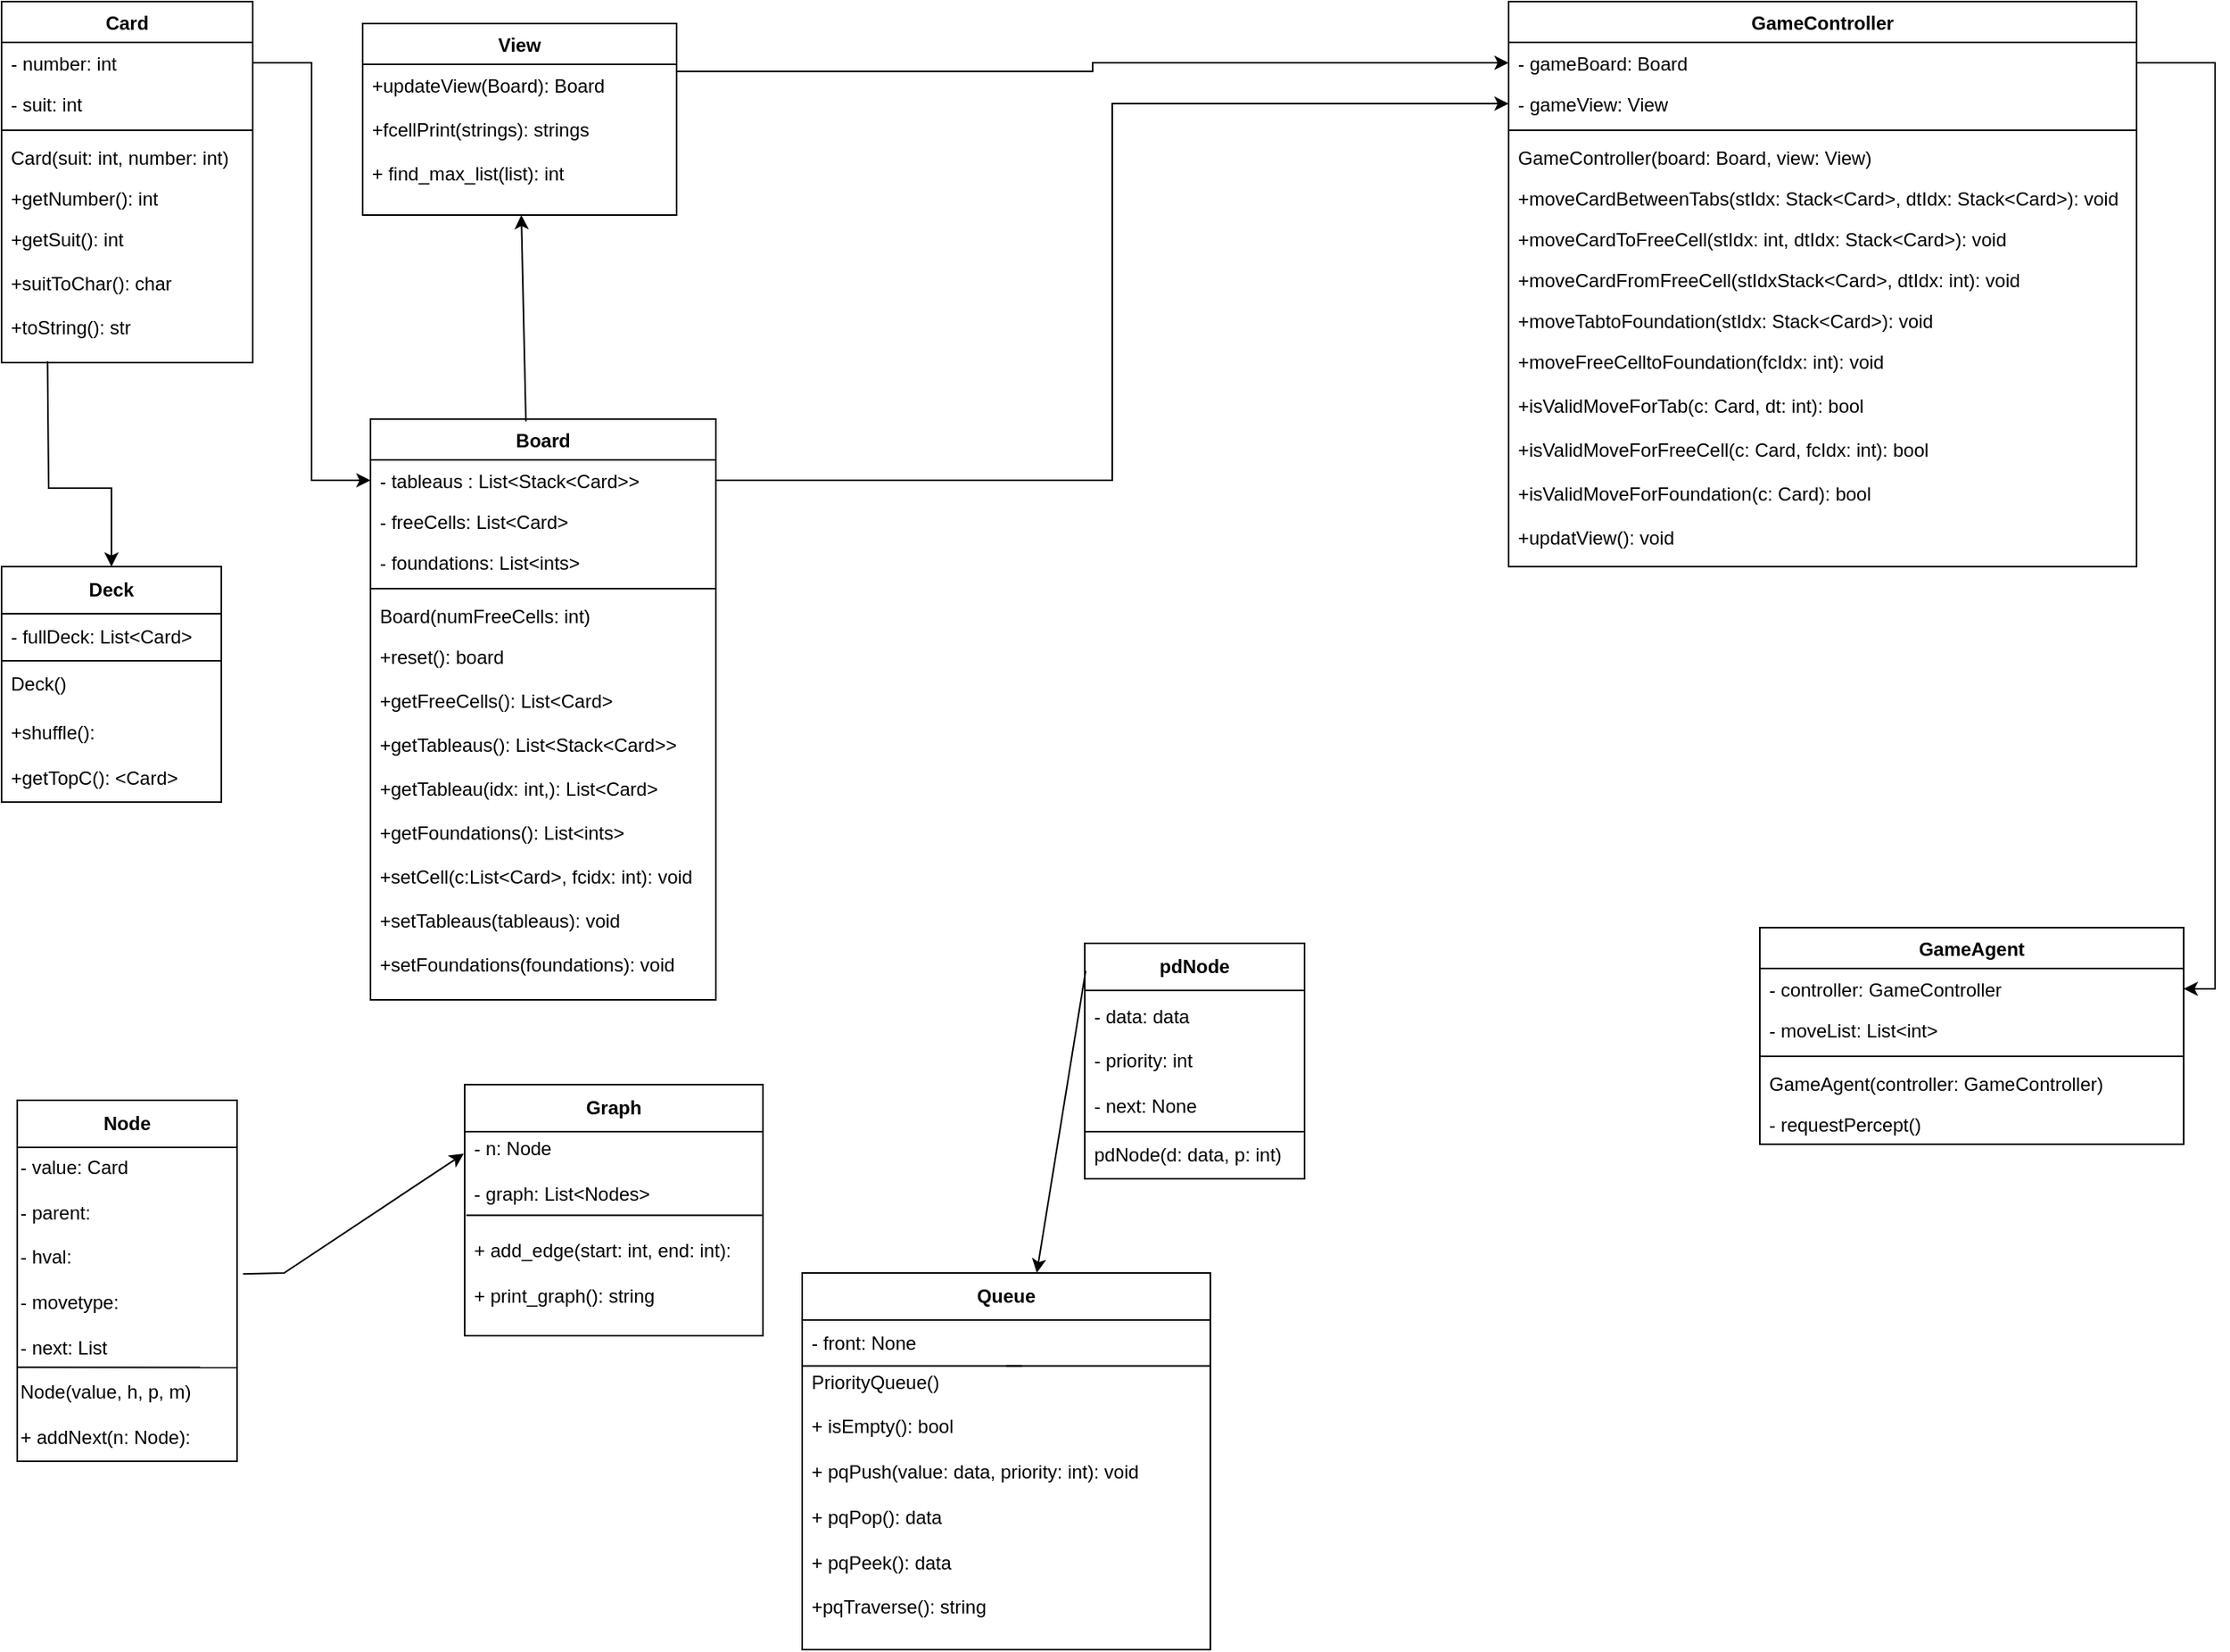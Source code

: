 <mxfile version="20.8.16" type="device"><diagram name="General Overview" id="LK1h2GTAjDa6l90xB2GM"><mxGraphModel dx="2333" dy="1380" grid="1" gridSize="10" guides="1" tooltips="1" connect="1" arrows="1" fold="1" page="1" pageScale="1" pageWidth="850" pageHeight="1100" math="0" shadow="0"><root><mxCell id="0"/><mxCell id="1" parent="0"/><mxCell id="2Orxm3HJHTEa6bugGMiY-1" value="Card" style="swimlane;fontStyle=1;align=center;verticalAlign=top;childLayout=stackLayout;horizontal=1;startSize=26;horizontalStack=0;resizeParent=1;resizeParentMax=0;resizeLast=0;collapsible=1;marginBottom=0;" parent="1" vertex="1"><mxGeometry x="10" y="10" width="160" height="230" as="geometry"/></mxCell><mxCell id="2Orxm3HJHTEa6bugGMiY-2" value="- number: int" style="text;strokeColor=none;fillColor=none;align=left;verticalAlign=top;spacingLeft=4;spacingRight=4;overflow=hidden;rotatable=0;points=[[0,0.5],[1,0.5]];portConstraint=eastwest;" parent="2Orxm3HJHTEa6bugGMiY-1" vertex="1"><mxGeometry y="26" width="160" height="26" as="geometry"/></mxCell><mxCell id="2Orxm3HJHTEa6bugGMiY-5" value="- suit: int" style="text;strokeColor=none;fillColor=none;align=left;verticalAlign=top;spacingLeft=4;spacingRight=4;overflow=hidden;rotatable=0;points=[[0,0.5],[1,0.5]];portConstraint=eastwest;" parent="2Orxm3HJHTEa6bugGMiY-1" vertex="1"><mxGeometry y="52" width="160" height="26" as="geometry"/></mxCell><mxCell id="2Orxm3HJHTEa6bugGMiY-3" value="" style="line;strokeWidth=1;fillColor=none;align=left;verticalAlign=middle;spacingTop=-1;spacingLeft=3;spacingRight=3;rotatable=0;labelPosition=right;points=[];portConstraint=eastwest;strokeColor=inherit;" parent="2Orxm3HJHTEa6bugGMiY-1" vertex="1"><mxGeometry y="78" width="160" height="8" as="geometry"/></mxCell><mxCell id="2Orxm3HJHTEa6bugGMiY-4" value="Card(suit: int, number: int)" style="text;strokeColor=none;fillColor=none;align=left;verticalAlign=top;spacingLeft=4;spacingRight=4;overflow=hidden;rotatable=0;points=[[0,0.5],[1,0.5]];portConstraint=eastwest;" parent="2Orxm3HJHTEa6bugGMiY-1" vertex="1"><mxGeometry y="86" width="160" height="26" as="geometry"/></mxCell><mxCell id="2Orxm3HJHTEa6bugGMiY-6" value="+getNumber(): int   " style="text;strokeColor=none;fillColor=none;align=left;verticalAlign=top;spacingLeft=4;spacingRight=4;overflow=hidden;rotatable=0;points=[[0,0.5],[1,0.5]];portConstraint=eastwest;" parent="2Orxm3HJHTEa6bugGMiY-1" vertex="1"><mxGeometry y="112" width="160" height="26" as="geometry"/></mxCell><mxCell id="2Orxm3HJHTEa6bugGMiY-7" value="+getSuit(): int&#10;&#10;+suitToChar(): char&#10;&#10;+toString(): str" style="text;strokeColor=none;fillColor=none;align=left;verticalAlign=top;spacingLeft=4;spacingRight=4;overflow=hidden;rotatable=0;points=[[0,0.5],[1,0.5]];portConstraint=eastwest;" parent="2Orxm3HJHTEa6bugGMiY-1" vertex="1"><mxGeometry y="138" width="160" height="92" as="geometry"/></mxCell><mxCell id="2Orxm3HJHTEa6bugGMiY-8" value="Board" style="swimlane;fontStyle=1;align=center;verticalAlign=top;childLayout=stackLayout;horizontal=1;startSize=26;horizontalStack=0;resizeParent=1;resizeParentMax=0;resizeLast=0;collapsible=1;marginBottom=0;" parent="1" vertex="1"><mxGeometry x="245" y="276" width="220" height="370" as="geometry"/></mxCell><mxCell id="2Orxm3HJHTEa6bugGMiY-9" value="- tableaus : List&lt;Stack&lt;Card&gt;&gt;" style="text;strokeColor=none;fillColor=none;align=left;verticalAlign=top;spacingLeft=4;spacingRight=4;overflow=hidden;rotatable=0;points=[[0,0.5],[1,0.5]];portConstraint=eastwest;" parent="2Orxm3HJHTEa6bugGMiY-8" vertex="1"><mxGeometry y="26" width="220" height="26" as="geometry"/></mxCell><mxCell id="2Orxm3HJHTEa6bugGMiY-10" value="- freeCells: List&lt;Card&gt;" style="text;strokeColor=none;fillColor=none;align=left;verticalAlign=top;spacingLeft=4;spacingRight=4;overflow=hidden;rotatable=0;points=[[0,0.5],[1,0.5]];portConstraint=eastwest;" parent="2Orxm3HJHTEa6bugGMiY-8" vertex="1"><mxGeometry y="52" width="220" height="26" as="geometry"/></mxCell><mxCell id="2Orxm3HJHTEa6bugGMiY-18" value="- foundations: List&lt;ints&gt;" style="text;strokeColor=none;fillColor=none;align=left;verticalAlign=top;spacingLeft=4;spacingRight=4;overflow=hidden;rotatable=0;points=[[0,0.5],[1,0.5]];portConstraint=eastwest;" parent="2Orxm3HJHTEa6bugGMiY-8" vertex="1"><mxGeometry y="78" width="220" height="26" as="geometry"/></mxCell><mxCell id="2Orxm3HJHTEa6bugGMiY-11" value="" style="line;strokeWidth=1;fillColor=none;align=left;verticalAlign=middle;spacingTop=-1;spacingLeft=3;spacingRight=3;rotatable=0;labelPosition=right;points=[];portConstraint=eastwest;strokeColor=inherit;" parent="2Orxm3HJHTEa6bugGMiY-8" vertex="1"><mxGeometry y="104" width="220" height="8" as="geometry"/></mxCell><mxCell id="2Orxm3HJHTEa6bugGMiY-12" value="Board(numFreeCells: int)" style="text;strokeColor=none;fillColor=none;align=left;verticalAlign=top;spacingLeft=4;spacingRight=4;overflow=hidden;rotatable=0;points=[[0,0.5],[1,0.5]];portConstraint=eastwest;" parent="2Orxm3HJHTEa6bugGMiY-8" vertex="1"><mxGeometry y="112" width="220" height="26" as="geometry"/></mxCell><mxCell id="2Orxm3HJHTEa6bugGMiY-13" value="+reset(): board&#10;&#10;+getFreeCells(): List&lt;Card&gt;&#10;&#10;+getTableaus(): List&lt;Stack&lt;Card&gt;&gt;&#10;&#10;+getTableau(idx: int,): List&lt;Card&gt;&#10;&#10;+getFoundations(): List&lt;ints&gt;&#10;&#10;+setCell(c:List&lt;Card&gt;, fcidx: int): void&#10;&#10;+setTableaus(tableaus): void&#10;&#10;+setFoundations(foundations): void" style="text;strokeColor=none;fillColor=none;align=left;verticalAlign=top;spacingLeft=4;spacingRight=4;overflow=hidden;rotatable=0;points=[[0,0.5],[1,0.5]];portConstraint=eastwest;" parent="2Orxm3HJHTEa6bugGMiY-8" vertex="1"><mxGeometry y="138" width="220" height="232" as="geometry"/></mxCell><mxCell id="2Orxm3HJHTEa6bugGMiY-24" style="edgeStyle=orthogonalEdgeStyle;rounded=0;orthogonalLoop=1;jettySize=auto;html=1;exitX=1;exitY=0.5;exitDx=0;exitDy=0;entryX=0;entryY=0.5;entryDx=0;entryDy=0;" parent="1" source="2Orxm3HJHTEa6bugGMiY-2" target="2Orxm3HJHTEa6bugGMiY-9" edge="1"><mxGeometry relative="1" as="geometry"/></mxCell><mxCell id="2Orxm3HJHTEa6bugGMiY-30" value="GameController" style="swimlane;fontStyle=1;align=center;verticalAlign=top;childLayout=stackLayout;horizontal=1;startSize=26;horizontalStack=0;resizeParent=1;resizeParentMax=0;resizeLast=0;collapsible=1;marginBottom=0;" parent="1" vertex="1"><mxGeometry x="970" y="10" width="400" height="360" as="geometry"/></mxCell><mxCell id="2Orxm3HJHTEa6bugGMiY-45" value="- gameBoard: Board" style="text;strokeColor=none;fillColor=none;align=left;verticalAlign=top;spacingLeft=4;spacingRight=4;overflow=hidden;rotatable=0;points=[[0,0.5],[1,0.5]];portConstraint=eastwest;" parent="2Orxm3HJHTEa6bugGMiY-30" vertex="1"><mxGeometry y="26" width="400" height="26" as="geometry"/></mxCell><mxCell id="2Orxm3HJHTEa6bugGMiY-31" value="- gameView: View" style="text;strokeColor=none;fillColor=none;align=left;verticalAlign=top;spacingLeft=4;spacingRight=4;overflow=hidden;rotatable=0;points=[[0,0.5],[1,0.5]];portConstraint=eastwest;" parent="2Orxm3HJHTEa6bugGMiY-30" vertex="1"><mxGeometry y="52" width="400" height="26" as="geometry"/></mxCell><mxCell id="2Orxm3HJHTEa6bugGMiY-32" value="" style="line;strokeWidth=1;fillColor=none;align=left;verticalAlign=middle;spacingTop=-1;spacingLeft=3;spacingRight=3;rotatable=0;labelPosition=right;points=[];portConstraint=eastwest;strokeColor=inherit;" parent="2Orxm3HJHTEa6bugGMiY-30" vertex="1"><mxGeometry y="78" width="400" height="8" as="geometry"/></mxCell><mxCell id="2Orxm3HJHTEa6bugGMiY-33" value="GameController(board: Board, view: View)" style="text;strokeColor=none;fillColor=none;align=left;verticalAlign=top;spacingLeft=4;spacingRight=4;overflow=hidden;rotatable=0;points=[[0,0.5],[1,0.5]];portConstraint=eastwest;" parent="2Orxm3HJHTEa6bugGMiY-30" vertex="1"><mxGeometry y="86" width="400" height="26" as="geometry"/></mxCell><mxCell id="2Orxm3HJHTEa6bugGMiY-35" value="+moveCardBetweenTabs(stIdx: Stack&lt;Card&gt;, dtIdx: Stack&lt;Card&gt;): void" style="text;strokeColor=none;fillColor=none;align=left;verticalAlign=top;spacingLeft=4;spacingRight=4;overflow=hidden;rotatable=0;points=[[0,0.5],[1,0.5]];portConstraint=eastwest;" parent="2Orxm3HJHTEa6bugGMiY-30" vertex="1"><mxGeometry y="112" width="400" height="26" as="geometry"/></mxCell><mxCell id="2Orxm3HJHTEa6bugGMiY-36" value="+moveCardToFreeCell(stIdx: int, dtIdx: Stack&lt;Card&gt;): void" style="text;strokeColor=none;fillColor=none;align=left;verticalAlign=top;spacingLeft=4;spacingRight=4;overflow=hidden;rotatable=0;points=[[0,0.5],[1,0.5]];portConstraint=eastwest;" parent="2Orxm3HJHTEa6bugGMiY-30" vertex="1"><mxGeometry y="138" width="400" height="26" as="geometry"/></mxCell><mxCell id="2Orxm3HJHTEa6bugGMiY-37" value="+moveCardFromFreeCell(stIdxStack&lt;Card&gt;, dtIdx: int): void" style="text;strokeColor=none;fillColor=none;align=left;verticalAlign=top;spacingLeft=4;spacingRight=4;overflow=hidden;rotatable=0;points=[[0,0.5],[1,0.5]];portConstraint=eastwest;" parent="2Orxm3HJHTEa6bugGMiY-30" vertex="1"><mxGeometry y="164" width="400" height="26" as="geometry"/></mxCell><mxCell id="2Orxm3HJHTEa6bugGMiY-39" value="+moveTabtoFoundation(stIdx: Stack&lt;Card&gt;): void" style="text;strokeColor=none;fillColor=none;align=left;verticalAlign=top;spacingLeft=4;spacingRight=4;overflow=hidden;rotatable=0;points=[[0,0.5],[1,0.5]];portConstraint=eastwest;" parent="2Orxm3HJHTEa6bugGMiY-30" vertex="1"><mxGeometry y="190" width="400" height="26" as="geometry"/></mxCell><mxCell id="2Orxm3HJHTEa6bugGMiY-54" value="+moveFreeCelltoFoundation(fcIdx: int): void&#10;&#10;+isValidMoveForTab(c: Card, dt: int): bool&#10;&#10;+isValidMoveForFreeCell(c: Card, fcIdx: int): bool&#10;&#10;+isValidMoveForFoundation(c: Card): bool&#10;&#10;+updatView(): void" style="text;strokeColor=none;fillColor=none;align=left;verticalAlign=top;spacingLeft=4;spacingRight=4;overflow=hidden;rotatable=0;points=[[0,0.5],[1,0.5]];portConstraint=eastwest;" parent="2Orxm3HJHTEa6bugGMiY-30" vertex="1"><mxGeometry y="216" width="400" height="144" as="geometry"/></mxCell><mxCell id="2Orxm3HJHTEa6bugGMiY-34" style="edgeStyle=orthogonalEdgeStyle;rounded=0;orthogonalLoop=1;jettySize=auto;html=1;exitX=1;exitY=0.5;exitDx=0;exitDy=0;entryX=0;entryY=0.5;entryDx=0;entryDy=0;" parent="1" source="2Orxm3HJHTEa6bugGMiY-9" target="2Orxm3HJHTEa6bugGMiY-31" edge="1"><mxGeometry relative="1" as="geometry"/></mxCell><mxCell id="2Orxm3HJHTEa6bugGMiY-46" style="edgeStyle=orthogonalEdgeStyle;rounded=0;orthogonalLoop=1;jettySize=auto;html=1;exitX=1;exitY=0.25;exitDx=0;exitDy=0;entryX=0;entryY=0.5;entryDx=0;entryDy=0;" parent="1" source="2Orxm3HJHTEa6bugGMiY-40" target="2Orxm3HJHTEa6bugGMiY-45" edge="1"><mxGeometry relative="1" as="geometry"/></mxCell><mxCell id="2Orxm3HJHTEa6bugGMiY-40" value="View" style="swimlane;fontStyle=1;align=center;verticalAlign=top;childLayout=stackLayout;horizontal=1;startSize=26;horizontalStack=0;resizeParent=1;resizeParentMax=0;resizeLast=0;collapsible=1;marginBottom=0;" parent="1" vertex="1"><mxGeometry x="240" y="24" width="200" height="122" as="geometry"/></mxCell><mxCell id="2Orxm3HJHTEa6bugGMiY-43" value="+updateView(Board): Board&#10;&#10;+fcellPrint(strings): strings&#10;&#10;+ find_max_list(list): int" style="text;strokeColor=none;fillColor=none;align=left;verticalAlign=top;spacingLeft=4;spacingRight=4;overflow=hidden;rotatable=0;points=[[0,0.5],[1,0.5]];portConstraint=eastwest;" parent="2Orxm3HJHTEa6bugGMiY-40" vertex="1"><mxGeometry y="26" width="200" height="96" as="geometry"/></mxCell><mxCell id="2Orxm3HJHTEa6bugGMiY-47" value="GameAgent" style="swimlane;fontStyle=1;align=center;verticalAlign=top;childLayout=stackLayout;horizontal=1;startSize=26;horizontalStack=0;resizeParent=1;resizeParentMax=0;resizeLast=0;collapsible=1;marginBottom=0;" parent="1" vertex="1"><mxGeometry x="1130" y="600" width="270" height="138" as="geometry"/></mxCell><mxCell id="2Orxm3HJHTEa6bugGMiY-51" value="- controller: GameController" style="text;strokeColor=none;fillColor=none;align=left;verticalAlign=top;spacingLeft=4;spacingRight=4;overflow=hidden;rotatable=0;points=[[0,0.5],[1,0.5]];portConstraint=eastwest;" parent="2Orxm3HJHTEa6bugGMiY-47" vertex="1"><mxGeometry y="26" width="270" height="26" as="geometry"/></mxCell><mxCell id="2Orxm3HJHTEa6bugGMiY-55" value="- moveList: List&lt;int&gt;" style="text;strokeColor=none;fillColor=none;align=left;verticalAlign=top;spacingLeft=4;spacingRight=4;overflow=hidden;rotatable=0;points=[[0,0.5],[1,0.5]];portConstraint=eastwest;" parent="2Orxm3HJHTEa6bugGMiY-47" vertex="1"><mxGeometry y="52" width="270" height="26" as="geometry"/></mxCell><mxCell id="2Orxm3HJHTEa6bugGMiY-49" value="" style="line;strokeWidth=1;fillColor=none;align=left;verticalAlign=middle;spacingTop=-1;spacingLeft=3;spacingRight=3;rotatable=0;labelPosition=right;points=[];portConstraint=eastwest;strokeColor=inherit;" parent="2Orxm3HJHTEa6bugGMiY-47" vertex="1"><mxGeometry y="78" width="270" height="8" as="geometry"/></mxCell><mxCell id="2Orxm3HJHTEa6bugGMiY-50" value="GameAgent(controller: GameController)" style="text;strokeColor=none;fillColor=none;align=left;verticalAlign=top;spacingLeft=4;spacingRight=4;overflow=hidden;rotatable=0;points=[[0,0.5],[1,0.5]];portConstraint=eastwest;" parent="2Orxm3HJHTEa6bugGMiY-47" vertex="1"><mxGeometry y="86" width="270" height="26" as="geometry"/></mxCell><mxCell id="2Orxm3HJHTEa6bugGMiY-57" value="- requestPercept()" style="text;strokeColor=none;fillColor=none;align=left;verticalAlign=top;spacingLeft=4;spacingRight=4;overflow=hidden;rotatable=0;points=[[0,0.5],[1,0.5]];portConstraint=eastwest;" parent="2Orxm3HJHTEa6bugGMiY-47" vertex="1"><mxGeometry y="112" width="270" height="26" as="geometry"/></mxCell><mxCell id="2Orxm3HJHTEa6bugGMiY-56" style="edgeStyle=orthogonalEdgeStyle;rounded=0;orthogonalLoop=1;jettySize=auto;html=1;exitX=1;exitY=0.5;exitDx=0;exitDy=0;entryX=1;entryY=0.5;entryDx=0;entryDy=0;" parent="1" source="2Orxm3HJHTEa6bugGMiY-45" target="2Orxm3HJHTEa6bugGMiY-51" edge="1"><mxGeometry relative="1" as="geometry"/></mxCell><mxCell id="AR9pKgCQE-UFqkNOy8Ck-2" value="" style="endArrow=classic;html=1;rounded=0;exitX=0.183;exitY=0.99;exitDx=0;exitDy=0;exitPerimeter=0;" edge="1" parent="1" source="2Orxm3HJHTEa6bugGMiY-7"><mxGeometry width="50" height="50" relative="1" as="geometry"><mxPoint x="490" y="370" as="sourcePoint"/><mxPoint x="80" y="370" as="targetPoint"/><Array as="points"><mxPoint x="40" y="320"/><mxPoint x="80" y="320"/></Array></mxGeometry></mxCell><mxCell id="AR9pKgCQE-UFqkNOy8Ck-3" value="&lt;b&gt;Deck&lt;/b&gt;" style="swimlane;fontStyle=0;childLayout=stackLayout;horizontal=1;startSize=30;horizontalStack=0;resizeParent=1;resizeParentMax=0;resizeLast=0;collapsible=1;marginBottom=0;whiteSpace=wrap;html=1;" vertex="1" parent="1"><mxGeometry x="10" y="370" width="140" height="150" as="geometry"/></mxCell><mxCell id="AR9pKgCQE-UFqkNOy8Ck-4" value="- fullDeck: List&amp;lt;Card&amp;gt;" style="text;strokeColor=none;fillColor=none;align=left;verticalAlign=middle;spacingLeft=4;spacingRight=4;overflow=hidden;points=[[0,0.5],[1,0.5]];portConstraint=eastwest;rotatable=0;whiteSpace=wrap;html=1;" vertex="1" parent="AR9pKgCQE-UFqkNOy8Ck-3"><mxGeometry y="30" width="140" height="30" as="geometry"/></mxCell><mxCell id="AR9pKgCQE-UFqkNOy8Ck-5" value="Deck()" style="text;strokeColor=none;fillColor=none;align=left;verticalAlign=middle;spacingLeft=4;spacingRight=4;overflow=hidden;points=[[0,0.5],[1,0.5]];portConstraint=eastwest;rotatable=0;whiteSpace=wrap;html=1;" vertex="1" parent="AR9pKgCQE-UFqkNOy8Ck-3"><mxGeometry y="60" width="140" height="30" as="geometry"/></mxCell><mxCell id="AR9pKgCQE-UFqkNOy8Ck-6" value="+shuffle():&lt;br&gt;&lt;br&gt;+getTopC(): &amp;lt;Card&amp;gt;" style="text;strokeColor=none;fillColor=none;align=left;verticalAlign=middle;spacingLeft=4;spacingRight=4;overflow=hidden;points=[[0,0.5],[1,0.5]];portConstraint=eastwest;rotatable=0;whiteSpace=wrap;html=1;" vertex="1" parent="AR9pKgCQE-UFqkNOy8Ck-3"><mxGeometry y="90" width="140" height="60" as="geometry"/></mxCell><mxCell id="AR9pKgCQE-UFqkNOy8Ck-8" value="" style="endArrow=none;html=1;rounded=0;" edge="1" parent="AR9pKgCQE-UFqkNOy8Ck-3"><mxGeometry width="50" height="50" relative="1" as="geometry"><mxPoint y="60" as="sourcePoint"/><mxPoint x="140" y="60" as="targetPoint"/></mxGeometry></mxCell><mxCell id="AR9pKgCQE-UFqkNOy8Ck-10" value="" style="endArrow=classic;html=1;rounded=0;exitX=0.45;exitY=0.004;exitDx=0;exitDy=0;exitPerimeter=0;" edge="1" parent="1" source="2Orxm3HJHTEa6bugGMiY-8" target="2Orxm3HJHTEa6bugGMiY-43"><mxGeometry width="50" height="50" relative="1" as="geometry"><mxPoint x="350" y="270" as="sourcePoint"/><mxPoint x="510" y="220" as="targetPoint"/></mxGeometry></mxCell><mxCell id="AR9pKgCQE-UFqkNOy8Ck-11" value="&lt;b&gt;Node&lt;/b&gt;" style="swimlane;fontStyle=0;childLayout=stackLayout;horizontal=1;startSize=30;horizontalStack=0;resizeParent=1;resizeParentMax=0;resizeLast=0;collapsible=1;marginBottom=0;whiteSpace=wrap;html=1;" vertex="1" parent="1"><mxGeometry x="20" y="710" width="140" height="230" as="geometry"/></mxCell><mxCell id="AR9pKgCQE-UFqkNOy8Ck-28" value="- value: Card&amp;nbsp;&lt;br&gt;&lt;br&gt;- parent:&lt;br&gt;&lt;br&gt;- hval:&lt;br&gt;&lt;br&gt;- movetype:&lt;br&gt;&lt;br&gt;- next: List" style="text;html=1;align=left;verticalAlign=middle;resizable=0;points=[];autosize=1;strokeColor=none;fillColor=none;" vertex="1" parent="AR9pKgCQE-UFqkNOy8Ck-11"><mxGeometry y="30" width="140" height="140" as="geometry"/></mxCell><mxCell id="AR9pKgCQE-UFqkNOy8Ck-29" value="Node(value, h, p, m)&lt;br&gt;&lt;br&gt;+ addNext(n: Node):" style="text;html=1;align=left;verticalAlign=middle;resizable=0;points=[];autosize=1;strokeColor=none;fillColor=none;" vertex="1" parent="AR9pKgCQE-UFqkNOy8Ck-11"><mxGeometry y="170" width="140" height="60" as="geometry"/></mxCell><mxCell id="AR9pKgCQE-UFqkNOy8Ck-31" value="" style="endArrow=none;html=1;rounded=0;exitX=-0.001;exitY=0.002;exitDx=0;exitDy=0;exitPerimeter=0;entryX=0.999;entryY=0.005;entryDx=0;entryDy=0;entryPerimeter=0;" edge="1" parent="AR9pKgCQE-UFqkNOy8Ck-11" source="AR9pKgCQE-UFqkNOy8Ck-29" target="AR9pKgCQE-UFqkNOy8Ck-29"><mxGeometry width="50" height="50" relative="1" as="geometry"><mxPoint x="90" y="180" as="sourcePoint"/><mxPoint x="140" y="120" as="targetPoint"/></mxGeometry></mxCell><mxCell id="AR9pKgCQE-UFqkNOy8Ck-15" value="&lt;b&gt;Graph&lt;/b&gt;" style="swimlane;fontStyle=0;childLayout=stackLayout;horizontal=1;startSize=30;horizontalStack=0;resizeParent=1;resizeParentMax=0;resizeLast=0;collapsible=1;marginBottom=0;whiteSpace=wrap;html=1;" vertex="1" parent="1"><mxGeometry x="305" y="700" width="190" height="160" as="geometry"/></mxCell><mxCell id="AR9pKgCQE-UFqkNOy8Ck-16" value="- n: Node&lt;br&gt;&lt;br&gt;- graph: List&amp;lt;Nodes&amp;gt;" style="text;strokeColor=none;fillColor=none;align=left;verticalAlign=middle;spacingLeft=4;spacingRight=4;overflow=hidden;points=[[0,0.5],[1,0.5]];portConstraint=eastwest;rotatable=0;whiteSpace=wrap;html=1;" vertex="1" parent="AR9pKgCQE-UFqkNOy8Ck-15"><mxGeometry y="30" width="190" height="50" as="geometry"/></mxCell><mxCell id="AR9pKgCQE-UFqkNOy8Ck-17" value="+ add_edge(start: int, end: int):&lt;br&gt;&lt;br&gt;+ print_graph(): string" style="text;strokeColor=none;fillColor=none;align=left;verticalAlign=middle;spacingLeft=4;spacingRight=4;overflow=hidden;points=[[0,0.5],[1,0.5]];portConstraint=eastwest;rotatable=0;whiteSpace=wrap;html=1;" vertex="1" parent="AR9pKgCQE-UFqkNOy8Ck-15"><mxGeometry y="80" width="190" height="80" as="geometry"/></mxCell><mxCell id="AR9pKgCQE-UFqkNOy8Ck-33" value="" style="endArrow=none;html=1;rounded=0;entryX=0.005;entryY=0.041;entryDx=0;entryDy=0;entryPerimeter=0;exitX=0.997;exitY=0.041;exitDx=0;exitDy=0;exitPerimeter=0;" edge="1" parent="AR9pKgCQE-UFqkNOy8Ck-15" source="AR9pKgCQE-UFqkNOy8Ck-17" target="AR9pKgCQE-UFqkNOy8Ck-17"><mxGeometry width="50" height="50" relative="1" as="geometry"><mxPoint x="-105" y="100" as="sourcePoint"/><mxPoint x="-55" y="50" as="targetPoint"/></mxGeometry></mxCell><mxCell id="AR9pKgCQE-UFqkNOy8Ck-19" value="&lt;b&gt;Queue&lt;/b&gt;" style="swimlane;fontStyle=0;childLayout=stackLayout;horizontal=1;startSize=30;horizontalStack=0;resizeParent=1;resizeParentMax=0;resizeLast=0;collapsible=1;marginBottom=0;whiteSpace=wrap;html=1;" vertex="1" parent="1"><mxGeometry x="520" y="820" width="260" height="240" as="geometry"/></mxCell><mxCell id="AR9pKgCQE-UFqkNOy8Ck-20" value="- front: None" style="text;strokeColor=none;fillColor=none;align=left;verticalAlign=middle;spacingLeft=4;spacingRight=4;overflow=hidden;points=[[0,0.5],[1,0.5]];portConstraint=eastwest;rotatable=0;whiteSpace=wrap;html=1;" vertex="1" parent="AR9pKgCQE-UFqkNOy8Ck-19"><mxGeometry y="30" width="260" height="30" as="geometry"/></mxCell><mxCell id="AR9pKgCQE-UFqkNOy8Ck-25" value="" style="endArrow=none;html=1;rounded=0;" edge="1" parent="AR9pKgCQE-UFqkNOy8Ck-19"><mxGeometry width="50" height="50" relative="1" as="geometry"><mxPoint y="59.2" as="sourcePoint"/><mxPoint x="140" y="59.2" as="targetPoint"/></mxGeometry></mxCell><mxCell id="AR9pKgCQE-UFqkNOy8Ck-43" value="" style="endArrow=none;html=1;rounded=0;" edge="1" parent="AR9pKgCQE-UFqkNOy8Ck-19"><mxGeometry width="50" height="50" relative="1" as="geometry"><mxPoint x="130" y="59.31" as="sourcePoint"/><mxPoint x="260" y="59.31" as="targetPoint"/><Array as="points"><mxPoint x="180" y="59.31"/></Array></mxGeometry></mxCell><mxCell id="AR9pKgCQE-UFqkNOy8Ck-21" value="PriorityQueue()&lt;br&gt;&lt;br&gt;+ isEmpty(): bool&lt;br&gt;&lt;br&gt;+ pqPush(value: data, priority: int): void&lt;br&gt;&lt;br&gt;+ pqPop(): data&lt;br&gt;&lt;br&gt;+ pqPeek(): data&lt;br&gt;&lt;br&gt;+pqTraverse(): string&lt;br&gt;&lt;br&gt;" style="text;strokeColor=none;fillColor=none;align=left;verticalAlign=middle;spacingLeft=4;spacingRight=4;overflow=hidden;points=[[0,0.5],[1,0.5]];portConstraint=eastwest;rotatable=0;whiteSpace=wrap;html=1;" vertex="1" parent="AR9pKgCQE-UFqkNOy8Ck-19"><mxGeometry y="60" width="260" height="170" as="geometry"/></mxCell><mxCell id="AR9pKgCQE-UFqkNOy8Ck-22" value="&lt;blockquote style=&quot;margin: 0 0 0 40px; border: none; padding: 0px;&quot;&gt;&lt;br&gt;&lt;/blockquote&gt;" style="text;strokeColor=none;fillColor=none;align=left;verticalAlign=middle;spacingLeft=4;spacingRight=4;overflow=hidden;points=[[0,0.5],[1,0.5]];portConstraint=eastwest;rotatable=0;whiteSpace=wrap;html=1;" vertex="1" parent="AR9pKgCQE-UFqkNOy8Ck-19"><mxGeometry y="230" width="260" height="10" as="geometry"/></mxCell><mxCell id="AR9pKgCQE-UFqkNOy8Ck-32" value="" style="endArrow=classic;html=1;rounded=0;entryX=-0.003;entryY=0.28;entryDx=0;entryDy=0;exitX=1.027;exitY=0.576;exitDx=0;exitDy=0;exitPerimeter=0;entryPerimeter=0;" edge="1" parent="1" source="AR9pKgCQE-UFqkNOy8Ck-28" target="AR9pKgCQE-UFqkNOy8Ck-16"><mxGeometry width="50" height="50" relative="1" as="geometry"><mxPoint x="170" y="840" as="sourcePoint"/><mxPoint x="250" y="790" as="targetPoint"/><Array as="points"><mxPoint x="190" y="820"/></Array></mxGeometry></mxCell><mxCell id="AR9pKgCQE-UFqkNOy8Ck-34" value="&lt;b&gt;pdNode&lt;/b&gt;" style="swimlane;fontStyle=0;childLayout=stackLayout;horizontal=1;startSize=30;horizontalStack=0;resizeParent=1;resizeParentMax=0;resizeLast=0;collapsible=1;marginBottom=0;whiteSpace=wrap;html=1;" vertex="1" parent="1"><mxGeometry x="700" y="610" width="140" height="150" as="geometry"/></mxCell><mxCell id="AR9pKgCQE-UFqkNOy8Ck-35" value="- data: data&lt;br&gt;&lt;br&gt;- priority: int&lt;br&gt;&lt;br&gt;- next: None" style="text;strokeColor=none;fillColor=none;align=left;verticalAlign=middle;spacingLeft=4;spacingRight=4;overflow=hidden;points=[[0,0.5],[1,0.5]];portConstraint=eastwest;rotatable=0;whiteSpace=wrap;html=1;" vertex="1" parent="AR9pKgCQE-UFqkNOy8Ck-34"><mxGeometry y="30" width="140" height="90" as="geometry"/></mxCell><mxCell id="AR9pKgCQE-UFqkNOy8Ck-36" value="pdNode(d: data, p: int)" style="text;strokeColor=none;fillColor=none;align=left;verticalAlign=middle;spacingLeft=4;spacingRight=4;overflow=hidden;points=[[0,0.5],[1,0.5]];portConstraint=eastwest;rotatable=0;whiteSpace=wrap;html=1;" vertex="1" parent="AR9pKgCQE-UFqkNOy8Ck-34"><mxGeometry y="120" width="140" height="30" as="geometry"/></mxCell><mxCell id="AR9pKgCQE-UFqkNOy8Ck-42" value="" style="endArrow=none;html=1;rounded=0;" edge="1" parent="AR9pKgCQE-UFqkNOy8Ck-34"><mxGeometry width="50" height="50" relative="1" as="geometry"><mxPoint y="120" as="sourcePoint"/><mxPoint x="140" y="120" as="targetPoint"/><Array as="points"/></mxGeometry></mxCell><mxCell id="AR9pKgCQE-UFqkNOy8Ck-44" value="" style="endArrow=classic;html=1;rounded=0;exitX=0.004;exitY=0.117;exitDx=0;exitDy=0;exitPerimeter=0;" edge="1" parent="1" source="AR9pKgCQE-UFqkNOy8Ck-34" target="AR9pKgCQE-UFqkNOy8Ck-19"><mxGeometry width="50" height="50" relative="1" as="geometry"><mxPoint x="680" y="650" as="sourcePoint"/><mxPoint x="570" y="710" as="targetPoint"/></mxGeometry></mxCell></root></mxGraphModel></diagram></mxfile>